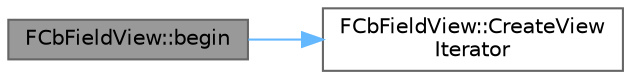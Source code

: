 digraph "FCbFieldView::begin"
{
 // INTERACTIVE_SVG=YES
 // LATEX_PDF_SIZE
  bgcolor="transparent";
  edge [fontname=Helvetica,fontsize=10,labelfontname=Helvetica,labelfontsize=10];
  node [fontname=Helvetica,fontsize=10,shape=box,height=0.2,width=0.4];
  rankdir="LR";
  Node1 [id="Node000001",label="FCbFieldView::begin",height=0.2,width=0.4,color="gray40", fillcolor="grey60", style="filled", fontcolor="black",tooltip="DO NOT USE DIRECTLY."];
  Node1 -> Node2 [id="edge1_Node000001_Node000002",color="steelblue1",style="solid",tooltip=" "];
  Node2 [id="Node000002",label="FCbFieldView::CreateView\lIterator",height=0.2,width=0.4,color="grey40", fillcolor="white", style="filled",URL="$dc/deb/classFCbFieldView.html#ad8c589ccfa6b567f441be3ab43a7f65a",tooltip="Create an iterator for the fields of an array or object, otherwise an empty iterator."];
}
